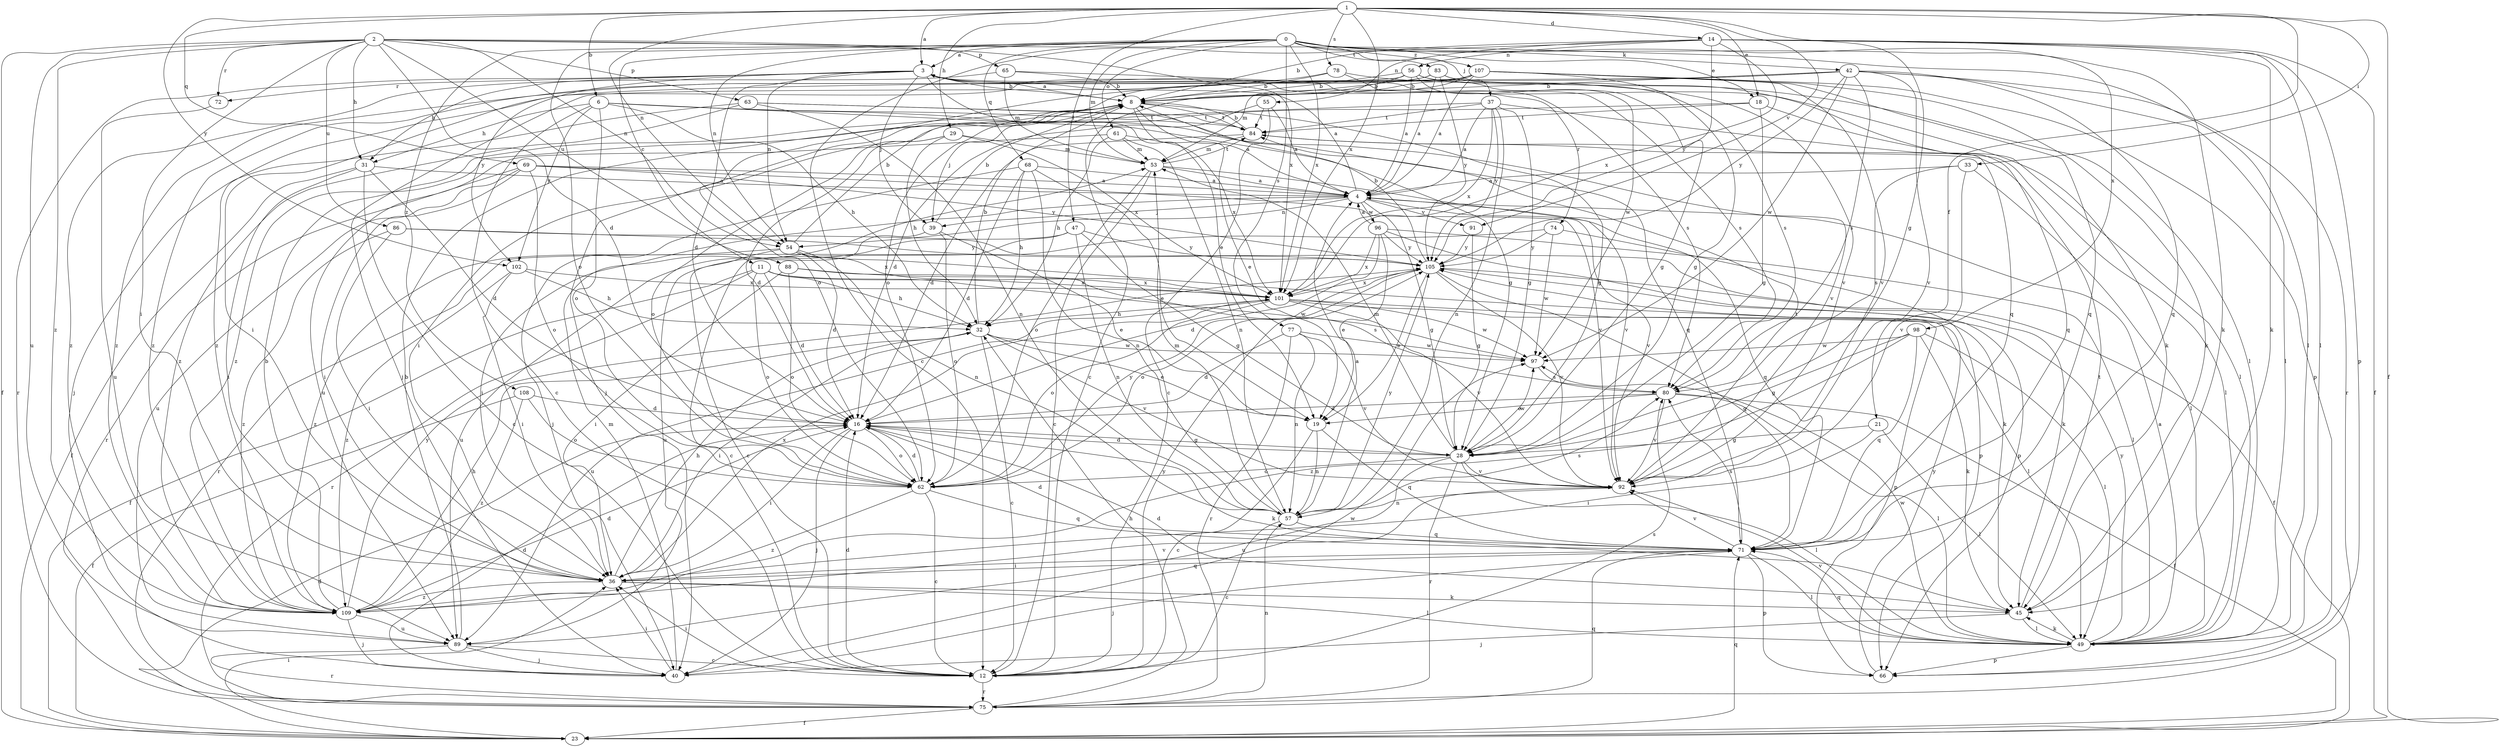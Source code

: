 strict digraph  {
0;
1;
2;
3;
4;
6;
8;
11;
12;
14;
16;
18;
19;
21;
23;
28;
29;
31;
32;
33;
36;
37;
39;
40;
42;
45;
47;
49;
53;
54;
55;
56;
57;
61;
62;
63;
65;
66;
68;
69;
71;
72;
74;
75;
77;
78;
80;
83;
84;
86;
88;
89;
91;
92;
96;
97;
98;
101;
102;
105;
107;
108;
109;
0 -> 3  [label=a];
0 -> 11  [label=c];
0 -> 18  [label=e];
0 -> 37  [label=j];
0 -> 42  [label=k];
0 -> 45  [label=k];
0 -> 53  [label=m];
0 -> 54  [label=n];
0 -> 61  [label=o];
0 -> 62  [label=o];
0 -> 68  [label=q];
0 -> 77  [label=s];
0 -> 83  [label=t];
0 -> 98  [label=x];
0 -> 101  [label=x];
0 -> 107  [label=z];
0 -> 108  [label=z];
1 -> 3  [label=a];
1 -> 6  [label=b];
1 -> 14  [label=d];
1 -> 18  [label=e];
1 -> 21  [label=f];
1 -> 23  [label=f];
1 -> 28  [label=g];
1 -> 29  [label=h];
1 -> 33  [label=i];
1 -> 47  [label=l];
1 -> 54  [label=n];
1 -> 69  [label=q];
1 -> 78  [label=s];
1 -> 91  [label=v];
1 -> 101  [label=x];
1 -> 102  [label=y];
2 -> 16  [label=d];
2 -> 23  [label=f];
2 -> 31  [label=h];
2 -> 36  [label=i];
2 -> 49  [label=l];
2 -> 54  [label=n];
2 -> 63  [label=p];
2 -> 65  [label=p];
2 -> 72  [label=r];
2 -> 86  [label=u];
2 -> 88  [label=u];
2 -> 89  [label=u];
2 -> 101  [label=x];
2 -> 109  [label=z];
3 -> 8  [label=b];
3 -> 16  [label=d];
3 -> 19  [label=e];
3 -> 31  [label=h];
3 -> 39  [label=j];
3 -> 45  [label=k];
3 -> 54  [label=n];
3 -> 72  [label=r];
3 -> 74  [label=r];
3 -> 75  [label=r];
3 -> 102  [label=y];
4 -> 3  [label=a];
4 -> 28  [label=g];
4 -> 36  [label=i];
4 -> 39  [label=j];
4 -> 54  [label=n];
4 -> 71  [label=q];
4 -> 91  [label=v];
4 -> 92  [label=v];
4 -> 96  [label=w];
6 -> 12  [label=c];
6 -> 28  [label=g];
6 -> 31  [label=h];
6 -> 32  [label=h];
6 -> 62  [label=o];
6 -> 84  [label=t];
6 -> 92  [label=v];
6 -> 102  [label=y];
8 -> 3  [label=a];
8 -> 4  [label=a];
8 -> 19  [label=e];
8 -> 28  [label=g];
8 -> 39  [label=j];
8 -> 40  [label=j];
8 -> 84  [label=t];
11 -> 16  [label=d];
11 -> 23  [label=f];
11 -> 32  [label=h];
11 -> 62  [label=o];
11 -> 75  [label=r];
11 -> 97  [label=w];
11 -> 101  [label=x];
12 -> 16  [label=d];
12 -> 36  [label=i];
12 -> 75  [label=r];
12 -> 80  [label=s];
12 -> 105  [label=y];
14 -> 8  [label=b];
14 -> 12  [label=c];
14 -> 23  [label=f];
14 -> 45  [label=k];
14 -> 49  [label=l];
14 -> 55  [label=n];
14 -> 56  [label=n];
14 -> 66  [label=p];
14 -> 101  [label=x];
14 -> 105  [label=y];
16 -> 28  [label=g];
16 -> 36  [label=i];
16 -> 40  [label=j];
16 -> 45  [label=k];
16 -> 62  [label=o];
18 -> 28  [label=g];
18 -> 36  [label=i];
18 -> 71  [label=q];
18 -> 84  [label=t];
19 -> 12  [label=c];
19 -> 57  [label=n];
19 -> 71  [label=q];
21 -> 28  [label=g];
21 -> 36  [label=i];
21 -> 49  [label=l];
23 -> 16  [label=d];
23 -> 36  [label=i];
23 -> 71  [label=q];
28 -> 16  [label=d];
28 -> 49  [label=l];
28 -> 53  [label=m];
28 -> 62  [label=o];
28 -> 75  [label=r];
28 -> 89  [label=u];
28 -> 92  [label=v];
28 -> 97  [label=w];
29 -> 16  [label=d];
29 -> 32  [label=h];
29 -> 53  [label=m];
29 -> 62  [label=o];
29 -> 101  [label=x];
31 -> 4  [label=a];
31 -> 12  [label=c];
31 -> 16  [label=d];
31 -> 23  [label=f];
31 -> 36  [label=i];
32 -> 8  [label=b];
32 -> 12  [label=c];
32 -> 19  [label=e];
32 -> 36  [label=i];
32 -> 92  [label=v];
32 -> 97  [label=w];
33 -> 4  [label=a];
33 -> 49  [label=l];
33 -> 80  [label=s];
33 -> 92  [label=v];
36 -> 32  [label=h];
36 -> 45  [label=k];
36 -> 49  [label=l];
36 -> 71  [label=q];
36 -> 101  [label=x];
36 -> 109  [label=z];
37 -> 4  [label=a];
37 -> 28  [label=g];
37 -> 49  [label=l];
37 -> 57  [label=n];
37 -> 84  [label=t];
37 -> 101  [label=x];
37 -> 105  [label=y];
37 -> 109  [label=z];
39 -> 8  [label=b];
39 -> 19  [label=e];
39 -> 62  [label=o];
39 -> 89  [label=u];
40 -> 16  [label=d];
40 -> 36  [label=i];
40 -> 53  [label=m];
40 -> 97  [label=w];
42 -> 8  [label=b];
42 -> 40  [label=j];
42 -> 49  [label=l];
42 -> 71  [label=q];
42 -> 75  [label=r];
42 -> 80  [label=s];
42 -> 92  [label=v];
42 -> 97  [label=w];
42 -> 105  [label=y];
42 -> 109  [label=z];
45 -> 16  [label=d];
45 -> 40  [label=j];
45 -> 49  [label=l];
45 -> 84  [label=t];
47 -> 12  [label=c];
47 -> 28  [label=g];
47 -> 57  [label=n];
47 -> 89  [label=u];
47 -> 105  [label=y];
49 -> 4  [label=a];
49 -> 45  [label=k];
49 -> 66  [label=p];
49 -> 71  [label=q];
49 -> 92  [label=v];
49 -> 97  [label=w];
49 -> 105  [label=y];
53 -> 4  [label=a];
53 -> 12  [label=c];
53 -> 62  [label=o];
53 -> 84  [label=t];
53 -> 92  [label=v];
54 -> 8  [label=b];
54 -> 12  [label=c];
54 -> 16  [label=d];
54 -> 45  [label=k];
54 -> 57  [label=n];
54 -> 101  [label=x];
54 -> 109  [label=z];
55 -> 4  [label=a];
55 -> 12  [label=c];
55 -> 16  [label=d];
55 -> 84  [label=t];
56 -> 4  [label=a];
56 -> 8  [label=b];
56 -> 12  [label=c];
56 -> 28  [label=g];
56 -> 80  [label=s];
56 -> 97  [label=w];
56 -> 109  [label=z];
57 -> 4  [label=a];
57 -> 12  [label=c];
57 -> 53  [label=m];
57 -> 71  [label=q];
57 -> 80  [label=s];
57 -> 105  [label=y];
61 -> 32  [label=h];
61 -> 53  [label=m];
61 -> 57  [label=n];
61 -> 89  [label=u];
61 -> 101  [label=x];
62 -> 12  [label=c];
62 -> 16  [label=d];
62 -> 71  [label=q];
62 -> 105  [label=y];
62 -> 109  [label=z];
63 -> 40  [label=j];
63 -> 57  [label=n];
63 -> 71  [label=q];
63 -> 84  [label=t];
63 -> 109  [label=z];
65 -> 8  [label=b];
65 -> 53  [label=m];
65 -> 80  [label=s];
65 -> 109  [label=z];
66 -> 105  [label=y];
68 -> 4  [label=a];
68 -> 16  [label=d];
68 -> 19  [label=e];
68 -> 32  [label=h];
68 -> 40  [label=j];
68 -> 57  [label=n];
69 -> 4  [label=a];
69 -> 36  [label=i];
69 -> 62  [label=o];
69 -> 75  [label=r];
69 -> 89  [label=u];
69 -> 92  [label=v];
69 -> 105  [label=y];
71 -> 16  [label=d];
71 -> 36  [label=i];
71 -> 40  [label=j];
71 -> 49  [label=l];
71 -> 66  [label=p];
71 -> 80  [label=s];
71 -> 92  [label=v];
72 -> 89  [label=u];
74 -> 66  [label=p];
74 -> 75  [label=r];
74 -> 97  [label=w];
74 -> 105  [label=y];
75 -> 23  [label=f];
75 -> 32  [label=h];
75 -> 57  [label=n];
75 -> 71  [label=q];
77 -> 16  [label=d];
77 -> 57  [label=n];
77 -> 75  [label=r];
77 -> 92  [label=v];
77 -> 97  [label=w];
78 -> 8  [label=b];
78 -> 49  [label=l];
78 -> 62  [label=o];
78 -> 80  [label=s];
80 -> 16  [label=d];
80 -> 19  [label=e];
80 -> 23  [label=f];
80 -> 49  [label=l];
80 -> 92  [label=v];
83 -> 4  [label=a];
83 -> 8  [label=b];
83 -> 62  [label=o];
83 -> 71  [label=q];
83 -> 92  [label=v];
83 -> 105  [label=y];
84 -> 8  [label=b];
84 -> 16  [label=d];
84 -> 49  [label=l];
84 -> 53  [label=m];
86 -> 36  [label=i];
86 -> 45  [label=k];
86 -> 105  [label=y];
86 -> 109  [label=z];
88 -> 36  [label=i];
88 -> 62  [label=o];
88 -> 80  [label=s];
88 -> 101  [label=x];
89 -> 8  [label=b];
89 -> 12  [label=c];
89 -> 40  [label=j];
89 -> 75  [label=r];
91 -> 28  [label=g];
91 -> 105  [label=y];
92 -> 57  [label=n];
92 -> 84  [label=t];
96 -> 4  [label=a];
96 -> 16  [label=d];
96 -> 19  [label=e];
96 -> 49  [label=l];
96 -> 66  [label=p];
96 -> 101  [label=x];
96 -> 105  [label=y];
97 -> 80  [label=s];
98 -> 28  [label=g];
98 -> 45  [label=k];
98 -> 49  [label=l];
98 -> 71  [label=q];
98 -> 97  [label=w];
98 -> 109  [label=z];
101 -> 32  [label=h];
101 -> 49  [label=l];
101 -> 62  [label=o];
101 -> 66  [label=p];
101 -> 89  [label=u];
101 -> 92  [label=v];
101 -> 97  [label=w];
102 -> 32  [label=h];
102 -> 36  [label=i];
102 -> 101  [label=x];
102 -> 109  [label=z];
105 -> 8  [label=b];
105 -> 19  [label=e];
105 -> 23  [label=f];
105 -> 62  [label=o];
105 -> 71  [label=q];
105 -> 92  [label=v];
105 -> 101  [label=x];
107 -> 4  [label=a];
107 -> 8  [label=b];
107 -> 28  [label=g];
107 -> 36  [label=i];
107 -> 45  [label=k];
107 -> 53  [label=m];
107 -> 66  [label=p];
107 -> 71  [label=q];
107 -> 92  [label=v];
107 -> 109  [label=z];
108 -> 16  [label=d];
108 -> 23  [label=f];
108 -> 62  [label=o];
108 -> 109  [label=z];
109 -> 8  [label=b];
109 -> 16  [label=d];
109 -> 32  [label=h];
109 -> 40  [label=j];
109 -> 89  [label=u];
109 -> 92  [label=v];
109 -> 105  [label=y];
}
